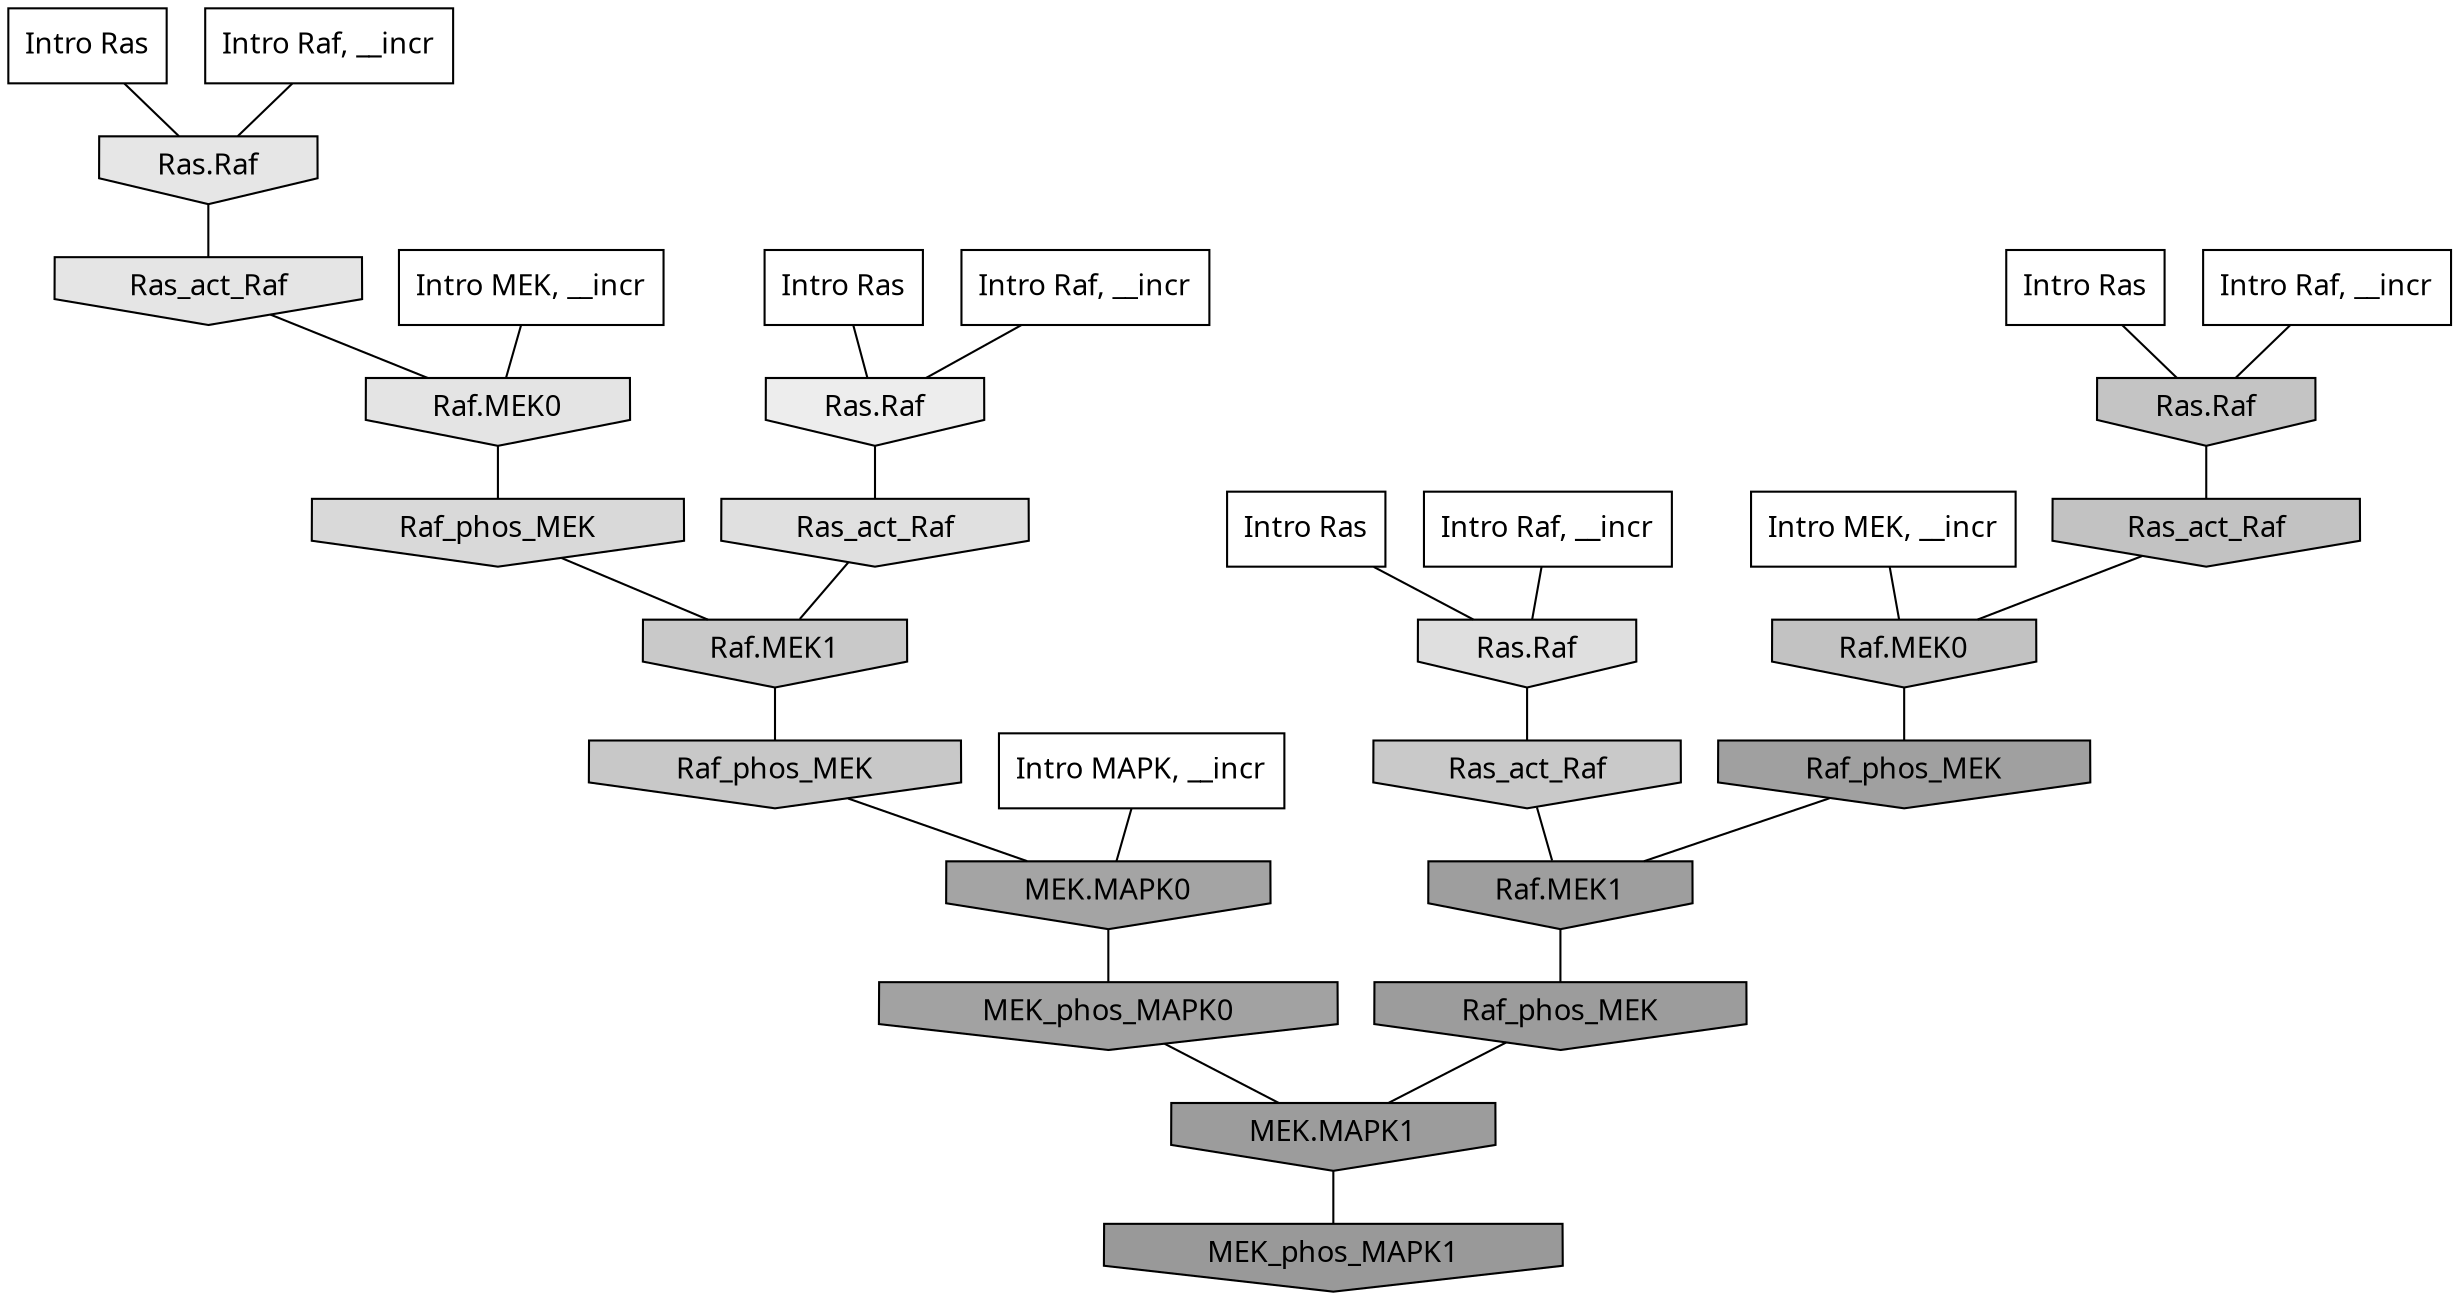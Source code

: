 digraph G{
  rankdir="TB";
  ranksep=0.30;
  node [fontname="CMU Serif"];
  edge [fontname="CMU Serif"];
  
  1 [label="Intro Ras", shape=rectangle, style=filled, fillcolor="0.000 0.000 1.000"]
  
  46 [label="Intro Ras", shape=rectangle, style=filled, fillcolor="0.000 0.000 1.000"]
  
  48 [label="Intro Ras", shape=rectangle, style=filled, fillcolor="0.000 0.000 1.000"]
  
  90 [label="Intro Ras", shape=rectangle, style=filled, fillcolor="0.000 0.000 1.000"]
  
  419 [label="Intro Raf, __incr", shape=rectangle, style=filled, fillcolor="0.000 0.000 1.000"]
  
  745 [label="Intro Raf, __incr", shape=rectangle, style=filled, fillcolor="0.000 0.000 1.000"]
  
  847 [label="Intro Raf, __incr", shape=rectangle, style=filled, fillcolor="0.000 0.000 1.000"]
  
  1001 [label="Intro Raf, __incr", shape=rectangle, style=filled, fillcolor="0.000 0.000 1.000"]
  
  1898 [label="Intro MEK, __incr", shape=rectangle, style=filled, fillcolor="0.000 0.000 1.000"]
  
  1919 [label="Intro MEK, __incr", shape=rectangle, style=filled, fillcolor="0.000 0.000 1.000"]
  
  2382 [label="Intro MAPK, __incr", shape=rectangle, style=filled, fillcolor="0.000 0.000 1.000"]
  
  3939 [label="Ras.Raf", shape=invhouse, style=filled, fillcolor="0.000 0.000 0.927"]
  
  4307 [label="Ras.Raf", shape=invhouse, style=filled, fillcolor="0.000 0.000 0.902"]
  
  4368 [label="Ras_act_Raf", shape=invhouse, style=filled, fillcolor="0.000 0.000 0.898"]
  
  4472 [label="Raf.MEK0", shape=invhouse, style=filled, fillcolor="0.000 0.000 0.892"]
  
  4682 [label="Ras_act_Raf", shape=invhouse, style=filled, fillcolor="0.000 0.000 0.878"]
  
  4718 [label="Ras.Raf", shape=invhouse, style=filled, fillcolor="0.000 0.000 0.875"]
  
  5140 [label="Raf_phos_MEK", shape=invhouse, style=filled, fillcolor="0.000 0.000 0.849"]
  
  6252 [label="Raf.MEK1", shape=invhouse, style=filled, fillcolor="0.000 0.000 0.789"]
  
  6291 [label="Ras_act_Raf", shape=invhouse, style=filled, fillcolor="0.000 0.000 0.786"]
  
  6349 [label="Raf_phos_MEK", shape=invhouse, style=filled, fillcolor="0.000 0.000 0.785"]
  
  6735 [label="Ras.Raf", shape=invhouse, style=filled, fillcolor="0.000 0.000 0.769"]
  
  6931 [label="Ras_act_Raf", shape=invhouse, style=filled, fillcolor="0.000 0.000 0.761"]
  
  6938 [label="Raf.MEK0", shape=invhouse, style=filled, fillcolor="0.000 0.000 0.761"]
  
  11481 [label="MEK.MAPK0", shape=invhouse, style=filled, fillcolor="0.000 0.000 0.643"]
  
  11963 [label="MEK_phos_MAPK0", shape=invhouse, style=filled, fillcolor="0.000 0.000 0.634"]
  
  12364 [label="Raf_phos_MEK", shape=invhouse, style=filled, fillcolor="0.000 0.000 0.627"]
  
  12823 [label="Raf.MEK1", shape=invhouse, style=filled, fillcolor="0.000 0.000 0.620"]
  
  13369 [label="Raf_phos_MEK", shape=invhouse, style=filled, fillcolor="0.000 0.000 0.611"]
  
  13372 [label="MEK.MAPK1", shape=invhouse, style=filled, fillcolor="0.000 0.000 0.611"]
  
  14129 [label="MEK_phos_MAPK1", shape=invhouse, style=filled, fillcolor="0.000 0.000 0.600"]
  
  
  13372 -> 14129 [dir=none, color="0.000 0.000 0.000"] 
  13369 -> 13372 [dir=none, color="0.000 0.000 0.000"] 
  12823 -> 13369 [dir=none, color="0.000 0.000 0.000"] 
  12364 -> 12823 [dir=none, color="0.000 0.000 0.000"] 
  11963 -> 13372 [dir=none, color="0.000 0.000 0.000"] 
  11481 -> 11963 [dir=none, color="0.000 0.000 0.000"] 
  6938 -> 12364 [dir=none, color="0.000 0.000 0.000"] 
  6931 -> 6938 [dir=none, color="0.000 0.000 0.000"] 
  6735 -> 6931 [dir=none, color="0.000 0.000 0.000"] 
  6349 -> 11481 [dir=none, color="0.000 0.000 0.000"] 
  6291 -> 12823 [dir=none, color="0.000 0.000 0.000"] 
  6252 -> 6349 [dir=none, color="0.000 0.000 0.000"] 
  5140 -> 6252 [dir=none, color="0.000 0.000 0.000"] 
  4718 -> 6291 [dir=none, color="0.000 0.000 0.000"] 
  4682 -> 6252 [dir=none, color="0.000 0.000 0.000"] 
  4472 -> 5140 [dir=none, color="0.000 0.000 0.000"] 
  4368 -> 4472 [dir=none, color="0.000 0.000 0.000"] 
  4307 -> 4368 [dir=none, color="0.000 0.000 0.000"] 
  3939 -> 4682 [dir=none, color="0.000 0.000 0.000"] 
  2382 -> 11481 [dir=none, color="0.000 0.000 0.000"] 
  1919 -> 6938 [dir=none, color="0.000 0.000 0.000"] 
  1898 -> 4472 [dir=none, color="0.000 0.000 0.000"] 
  1001 -> 3939 [dir=none, color="0.000 0.000 0.000"] 
  847 -> 4718 [dir=none, color="0.000 0.000 0.000"] 
  745 -> 6735 [dir=none, color="0.000 0.000 0.000"] 
  419 -> 4307 [dir=none, color="0.000 0.000 0.000"] 
  90 -> 3939 [dir=none, color="0.000 0.000 0.000"] 
  48 -> 6735 [dir=none, color="0.000 0.000 0.000"] 
  46 -> 4718 [dir=none, color="0.000 0.000 0.000"] 
  1 -> 4307 [dir=none, color="0.000 0.000 0.000"] 
  
  }

